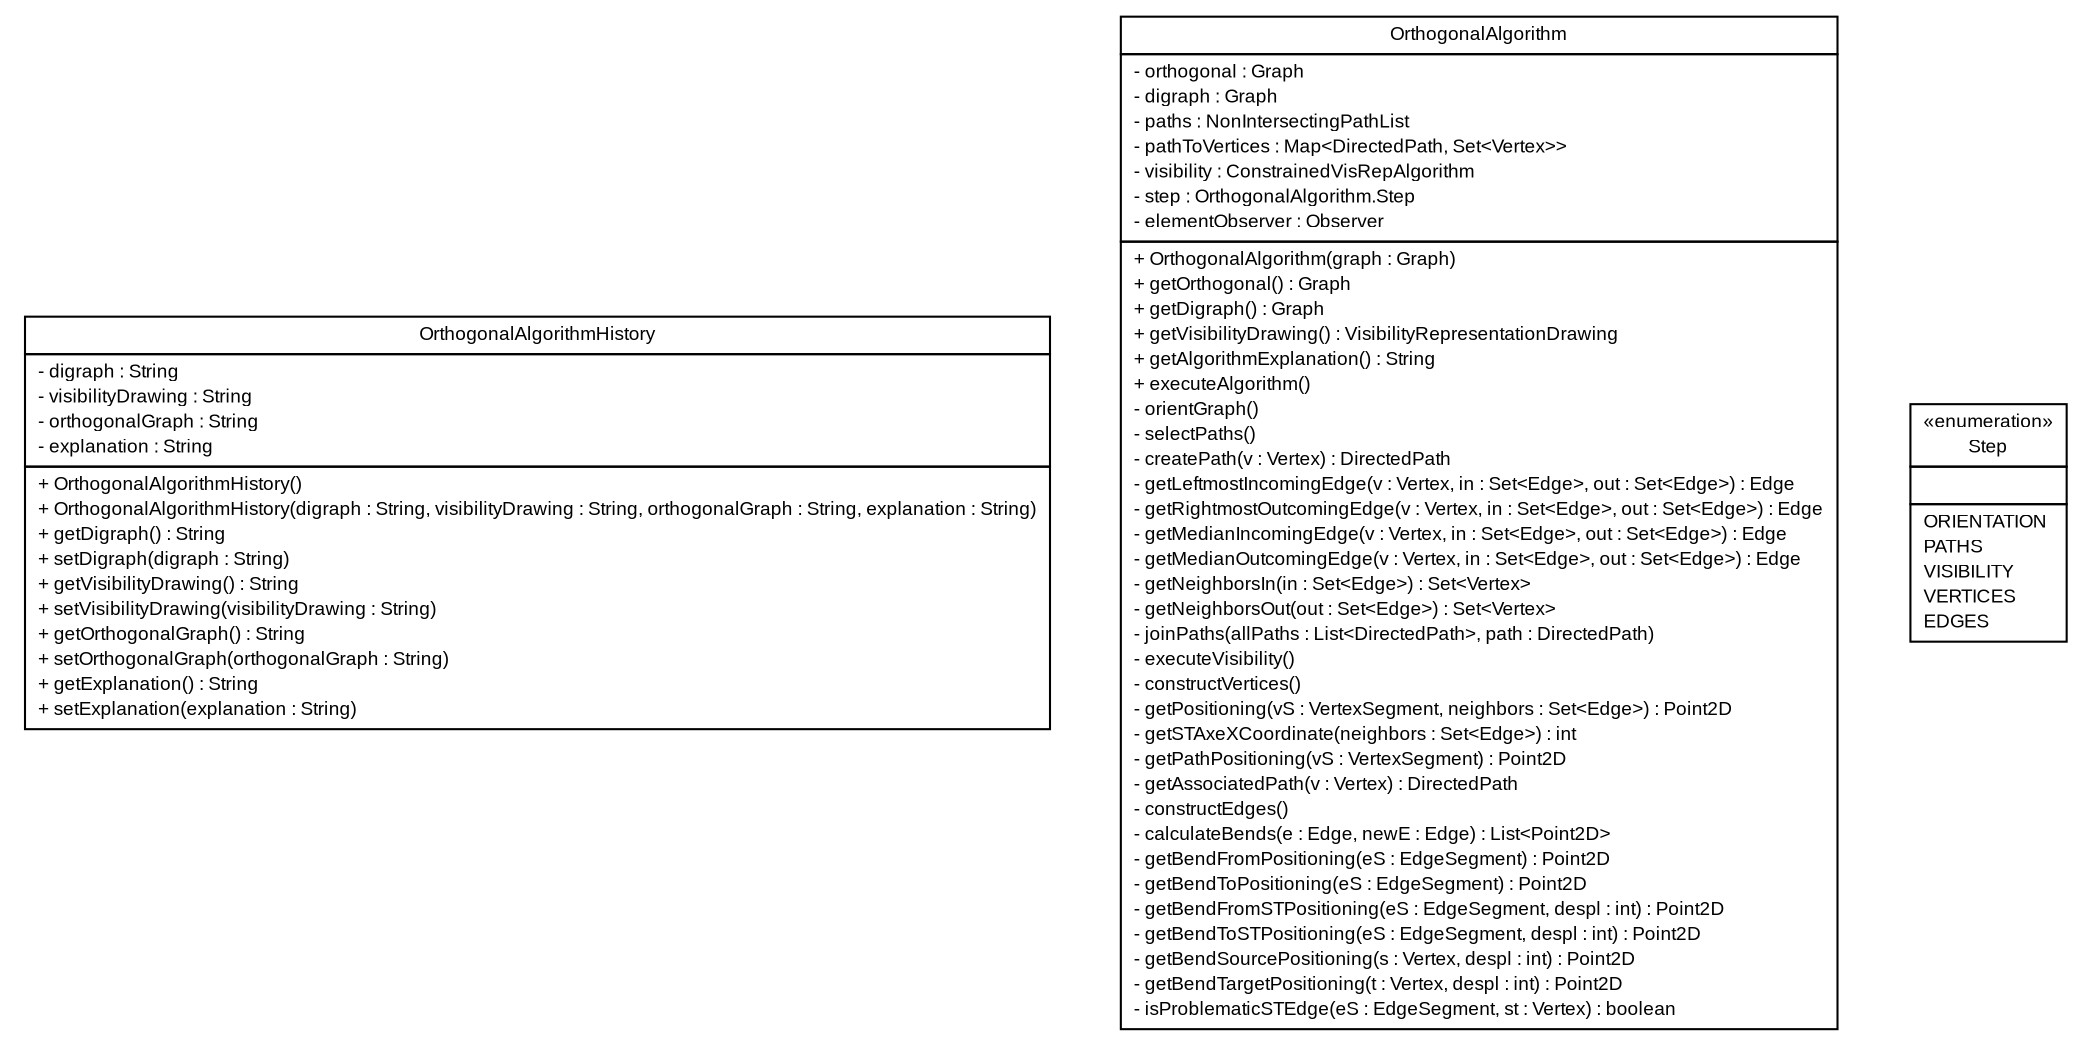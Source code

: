 #!/usr/local/bin/dot
#
# Class diagram 
# Generated by UMLGraph version R5_6 (http://www.umlgraph.org/)
#

digraph G {
	edge [fontname="arial",fontsize=10,labelfontname="arial",labelfontsize=10];
	node [fontname="arial",fontsize=10,shape=plaintext];
	nodesep=0.25;
	ranksep=0.5;
	// pfc.models.algorithms.orthogonal.OrthogonalAlgorithmHistory
	c1424 [label=<<table title="pfc.models.algorithms.orthogonal.OrthogonalAlgorithmHistory" border="0" cellborder="1" cellspacing="0" cellpadding="2" port="p" href="./OrthogonalAlgorithmHistory.html">
		<tr><td><table border="0" cellspacing="0" cellpadding="1">
<tr><td align="center" balign="center"> OrthogonalAlgorithmHistory </td></tr>
		</table></td></tr>
		<tr><td><table border="0" cellspacing="0" cellpadding="1">
<tr><td align="left" balign="left"> - digraph : String </td></tr>
<tr><td align="left" balign="left"> - visibilityDrawing : String </td></tr>
<tr><td align="left" balign="left"> - orthogonalGraph : String </td></tr>
<tr><td align="left" balign="left"> - explanation : String </td></tr>
		</table></td></tr>
		<tr><td><table border="0" cellspacing="0" cellpadding="1">
<tr><td align="left" balign="left"> + OrthogonalAlgorithmHistory() </td></tr>
<tr><td align="left" balign="left"> + OrthogonalAlgorithmHistory(digraph : String, visibilityDrawing : String, orthogonalGraph : String, explanation : String) </td></tr>
<tr><td align="left" balign="left"> + getDigraph() : String </td></tr>
<tr><td align="left" balign="left"> + setDigraph(digraph : String) </td></tr>
<tr><td align="left" balign="left"> + getVisibilityDrawing() : String </td></tr>
<tr><td align="left" balign="left"> + setVisibilityDrawing(visibilityDrawing : String) </td></tr>
<tr><td align="left" balign="left"> + getOrthogonalGraph() : String </td></tr>
<tr><td align="left" balign="left"> + setOrthogonalGraph(orthogonalGraph : String) </td></tr>
<tr><td align="left" balign="left"> + getExplanation() : String </td></tr>
<tr><td align="left" balign="left"> + setExplanation(explanation : String) </td></tr>
		</table></td></tr>
		</table>>, URL="./OrthogonalAlgorithmHistory.html", fontname="arial", fontcolor="black", fontsize=9.0];
	// pfc.models.algorithms.orthogonal.OrthogonalAlgorithm
	c1425 [label=<<table title="pfc.models.algorithms.orthogonal.OrthogonalAlgorithm" border="0" cellborder="1" cellspacing="0" cellpadding="2" port="p" href="./OrthogonalAlgorithm.html">
		<tr><td><table border="0" cellspacing="0" cellpadding="1">
<tr><td align="center" balign="center"> OrthogonalAlgorithm </td></tr>
		</table></td></tr>
		<tr><td><table border="0" cellspacing="0" cellpadding="1">
<tr><td align="left" balign="left"> - orthogonal : Graph </td></tr>
<tr><td align="left" balign="left"> - digraph : Graph </td></tr>
<tr><td align="left" balign="left"> - paths : NonIntersectingPathList </td></tr>
<tr><td align="left" balign="left"> - pathToVertices : Map&lt;DirectedPath, Set&lt;Vertex&gt;&gt; </td></tr>
<tr><td align="left" balign="left"> - visibility : ConstrainedVisRepAlgorithm </td></tr>
<tr><td align="left" balign="left"> - step : OrthogonalAlgorithm.Step </td></tr>
<tr><td align="left" balign="left"> - elementObserver : Observer </td></tr>
		</table></td></tr>
		<tr><td><table border="0" cellspacing="0" cellpadding="1">
<tr><td align="left" balign="left"> + OrthogonalAlgorithm(graph : Graph) </td></tr>
<tr><td align="left" balign="left"> + getOrthogonal() : Graph </td></tr>
<tr><td align="left" balign="left"> + getDigraph() : Graph </td></tr>
<tr><td align="left" balign="left"> + getVisibilityDrawing() : VisibilityRepresentationDrawing </td></tr>
<tr><td align="left" balign="left"> + getAlgorithmExplanation() : String </td></tr>
<tr><td align="left" balign="left"> + executeAlgorithm() </td></tr>
<tr><td align="left" balign="left"> - orientGraph() </td></tr>
<tr><td align="left" balign="left"> - selectPaths() </td></tr>
<tr><td align="left" balign="left"> - createPath(v : Vertex) : DirectedPath </td></tr>
<tr><td align="left" balign="left"> - getLeftmostIncomingEdge(v : Vertex, in : Set&lt;Edge&gt;, out : Set&lt;Edge&gt;) : Edge </td></tr>
<tr><td align="left" balign="left"> - getRightmostOutcomingEdge(v : Vertex, in : Set&lt;Edge&gt;, out : Set&lt;Edge&gt;) : Edge </td></tr>
<tr><td align="left" balign="left"> - getMedianIncomingEdge(v : Vertex, in : Set&lt;Edge&gt;, out : Set&lt;Edge&gt;) : Edge </td></tr>
<tr><td align="left" balign="left"> - getMedianOutcomingEdge(v : Vertex, in : Set&lt;Edge&gt;, out : Set&lt;Edge&gt;) : Edge </td></tr>
<tr><td align="left" balign="left"> - getNeighborsIn(in : Set&lt;Edge&gt;) : Set&lt;Vertex&gt; </td></tr>
<tr><td align="left" balign="left"> - getNeighborsOut(out : Set&lt;Edge&gt;) : Set&lt;Vertex&gt; </td></tr>
<tr><td align="left" balign="left"> - joinPaths(allPaths : List&lt;DirectedPath&gt;, path : DirectedPath) </td></tr>
<tr><td align="left" balign="left"> - executeVisibility() </td></tr>
<tr><td align="left" balign="left"> - constructVertices() </td></tr>
<tr><td align="left" balign="left"> - getPositioning(vS : VertexSegment, neighbors : Set&lt;Edge&gt;) : Point2D </td></tr>
<tr><td align="left" balign="left"> - getSTAxeXCoordinate(neighbors : Set&lt;Edge&gt;) : int </td></tr>
<tr><td align="left" balign="left"> - getPathPositioning(vS : VertexSegment) : Point2D </td></tr>
<tr><td align="left" balign="left"> - getAssociatedPath(v : Vertex) : DirectedPath </td></tr>
<tr><td align="left" balign="left"> - constructEdges() </td></tr>
<tr><td align="left" balign="left"> - calculateBends(e : Edge, newE : Edge) : List&lt;Point2D&gt; </td></tr>
<tr><td align="left" balign="left"> - getBendFromPositioning(eS : EdgeSegment) : Point2D </td></tr>
<tr><td align="left" balign="left"> - getBendToPositioning(eS : EdgeSegment) : Point2D </td></tr>
<tr><td align="left" balign="left"> - getBendFromSTPositioning(eS : EdgeSegment, despl : int) : Point2D </td></tr>
<tr><td align="left" balign="left"> - getBendToSTPositioning(eS : EdgeSegment, despl : int) : Point2D </td></tr>
<tr><td align="left" balign="left"> - getBendSourcePositioning(s : Vertex, despl : int) : Point2D </td></tr>
<tr><td align="left" balign="left"> - getBendTargetPositioning(t : Vertex, despl : int) : Point2D </td></tr>
<tr><td align="left" balign="left"> - isProblematicSTEdge(eS : EdgeSegment, st : Vertex) : boolean </td></tr>
		</table></td></tr>
		</table>>, URL="./OrthogonalAlgorithm.html", fontname="arial", fontcolor="black", fontsize=9.0];
	// pfc.models.algorithms.orthogonal.OrthogonalAlgorithm.Step
	c1426 [label=<<table title="pfc.models.algorithms.orthogonal.OrthogonalAlgorithm.Step" border="0" cellborder="1" cellspacing="0" cellpadding="2" port="p" href="./OrthogonalAlgorithm.Step.html">
		<tr><td><table border="0" cellspacing="0" cellpadding="1">
<tr><td align="center" balign="center"> &#171;enumeration&#187; </td></tr>
<tr><td align="center" balign="center"> Step </td></tr>
		</table></td></tr>
		<tr><td><table border="0" cellspacing="0" cellpadding="1">
<tr><td align="left" balign="left">  </td></tr>
		</table></td></tr>
		<tr><td><table border="0" cellspacing="0" cellpadding="1">
<tr><td align="left" balign="left"> ORIENTATION </td></tr>
<tr><td align="left" balign="left"> PATHS </td></tr>
<tr><td align="left" balign="left"> VISIBILITY </td></tr>
<tr><td align="left" balign="left"> VERTICES </td></tr>
<tr><td align="left" balign="left"> EDGES </td></tr>
		</table></td></tr>
		</table>>, URL="./OrthogonalAlgorithm.Step.html", fontname="arial", fontcolor="black", fontsize=9.0];
}

